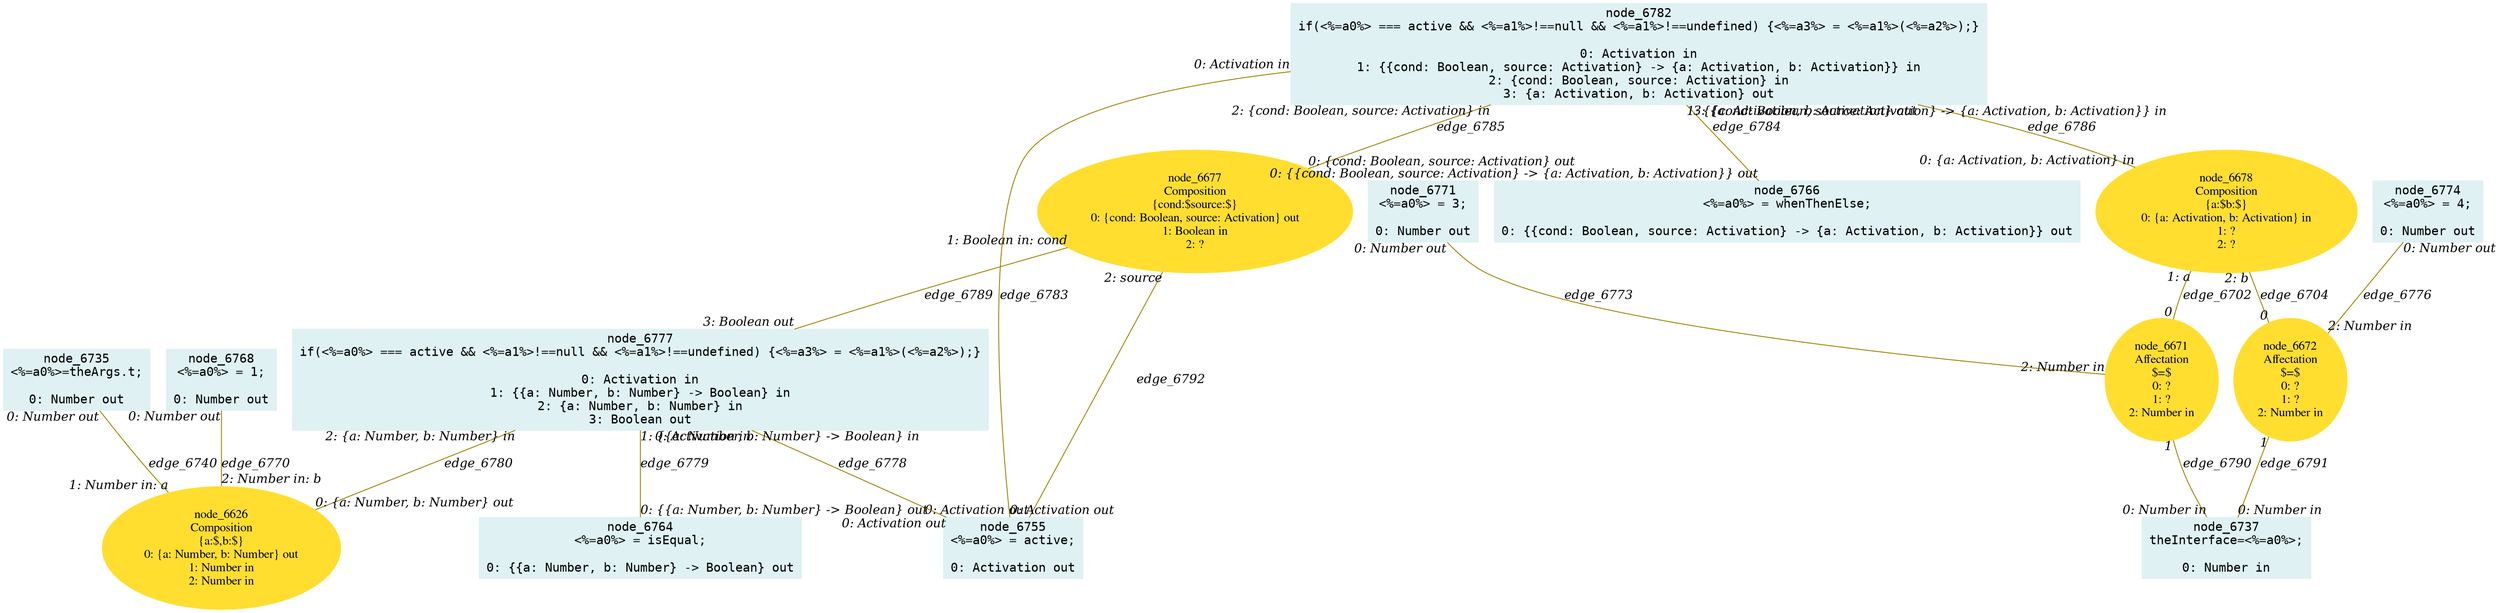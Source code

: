 digraph g{node_6626 [shape="ellipse", style="filled", color="#ffde2f", fontname="Times", label="node_6626
Composition
{a:$,b:$}
0: {a: Number, b: Number} out
1: Number in
2: Number in" ]
node_6671 [shape="ellipse", style="filled", color="#ffde2f", fontname="Times", label="node_6671
Affectation
$=$
0: ?
1: ?
2: Number in" ]
node_6672 [shape="ellipse", style="filled", color="#ffde2f", fontname="Times", label="node_6672
Affectation
$=$
0: ?
1: ?
2: Number in" ]
node_6677 [shape="ellipse", style="filled", color="#ffde2f", fontname="Times", label="node_6677
Composition
{cond:$source:$}
0: {cond: Boolean, source: Activation} out
1: Boolean in
2: ?" ]
node_6678 [shape="ellipse", style="filled", color="#ffde2f", fontname="Times", label="node_6678
Composition
{a:$b:$}
0: {a: Activation, b: Activation} in
1: ?
2: ?" ]
node_6735 [shape="box", style="filled", color="#dff1f2", fontname="Courier", label="node_6735
<%=a0%>=theArgs.t;

0: Number out" ]
node_6737 [shape="box", style="filled", color="#dff1f2", fontname="Courier", label="node_6737
theInterface=<%=a0%>;

0: Number in" ]
node_6755 [shape="box", style="filled", color="#dff1f2", fontname="Courier", label="node_6755
<%=a0%> = active;

0: Activation out" ]
node_6764 [shape="box", style="filled", color="#dff1f2", fontname="Courier", label="node_6764
<%=a0%> = isEqual;

0: {{a: Number, b: Number} -> Boolean} out" ]
node_6766 [shape="box", style="filled", color="#dff1f2", fontname="Courier", label="node_6766
<%=a0%> = whenThenElse;

0: {{cond: Boolean, source: Activation} -> {a: Activation, b: Activation}} out" ]
node_6768 [shape="box", style="filled", color="#dff1f2", fontname="Courier", label="node_6768
<%=a0%> = 1;

0: Number out" ]
node_6771 [shape="box", style="filled", color="#dff1f2", fontname="Courier", label="node_6771
<%=a0%> = 3;

0: Number out" ]
node_6774 [shape="box", style="filled", color="#dff1f2", fontname="Courier", label="node_6774
<%=a0%> = 4;

0: Number out" ]
node_6777 [shape="box", style="filled", color="#dff1f2", fontname="Courier", label="node_6777
if(<%=a0%> === active && <%=a1%>!==null && <%=a1%>!==undefined) {<%=a3%> = <%=a1%>(<%=a2%>);}

0: Activation in
1: {{a: Number, b: Number} -> Boolean} in
2: {a: Number, b: Number} in
3: Boolean out" ]
node_6782 [shape="box", style="filled", color="#dff1f2", fontname="Courier", label="node_6782
if(<%=a0%> === active && <%=a1%>!==null && <%=a1%>!==undefined) {<%=a3%> = <%=a1%>(<%=a2%>);}

0: Activation in
1: {{cond: Boolean, source: Activation} -> {a: Activation, b: Activation}} in
2: {cond: Boolean, source: Activation} in
3: {a: Activation, b: Activation} out" ]
node_6678 -> node_6671 [dir=none, arrowHead=none, fontname="Times-Italic", arrowsize=1, color="#9d8400", label="edge_6702",  headlabel="0", taillabel="1: a" ]
node_6678 -> node_6672 [dir=none, arrowHead=none, fontname="Times-Italic", arrowsize=1, color="#9d8400", label="edge_6704",  headlabel="0", taillabel="2: b" ]
node_6735 -> node_6626 [dir=none, arrowHead=none, fontname="Times-Italic", arrowsize=1, color="#9d8400", label="edge_6740",  headlabel="1: Number in: a", taillabel="0: Number out" ]
node_6768 -> node_6626 [dir=none, arrowHead=none, fontname="Times-Italic", arrowsize=1, color="#9d8400", label="edge_6770",  headlabel="2: Number in: b", taillabel="0: Number out" ]
node_6771 -> node_6671 [dir=none, arrowHead=none, fontname="Times-Italic", arrowsize=1, color="#9d8400", label="edge_6773",  headlabel="2: Number in", taillabel="0: Number out" ]
node_6774 -> node_6672 [dir=none, arrowHead=none, fontname="Times-Italic", arrowsize=1, color="#9d8400", label="edge_6776",  headlabel="2: Number in", taillabel="0: Number out" ]
node_6777 -> node_6755 [dir=none, arrowHead=none, fontname="Times-Italic", arrowsize=1, color="#9d8400", label="edge_6778",  headlabel="0: Activation out", taillabel="0: Activation in" ]
node_6777 -> node_6764 [dir=none, arrowHead=none, fontname="Times-Italic", arrowsize=1, color="#9d8400", label="edge_6779",  headlabel="0: {{a: Number, b: Number} -> Boolean} out", taillabel="1: {{a: Number, b: Number} -> Boolean} in" ]
node_6777 -> node_6626 [dir=none, arrowHead=none, fontname="Times-Italic", arrowsize=1, color="#9d8400", label="edge_6780",  headlabel="0: {a: Number, b: Number} out", taillabel="2: {a: Number, b: Number} in" ]
node_6782 -> node_6755 [dir=none, arrowHead=none, fontname="Times-Italic", arrowsize=1, color="#9d8400", label="edge_6783",  headlabel="0: Activation out", taillabel="0: Activation in" ]
node_6782 -> node_6766 [dir=none, arrowHead=none, fontname="Times-Italic", arrowsize=1, color="#9d8400", label="edge_6784",  headlabel="0: {{cond: Boolean, source: Activation} -> {a: Activation, b: Activation}} out", taillabel="1: {{cond: Boolean, source: Activation} -> {a: Activation, b: Activation}} in" ]
node_6782 -> node_6677 [dir=none, arrowHead=none, fontname="Times-Italic", arrowsize=1, color="#9d8400", label="edge_6785",  headlabel="0: {cond: Boolean, source: Activation} out", taillabel="2: {cond: Boolean, source: Activation} in" ]
node_6782 -> node_6678 [dir=none, arrowHead=none, fontname="Times-Italic", arrowsize=1, color="#9d8400", label="edge_6786",  headlabel="0: {a: Activation, b: Activation} in", taillabel="3: {a: Activation, b: Activation} out" ]
node_6677 -> node_6777 [dir=none, arrowHead=none, fontname="Times-Italic", arrowsize=1, color="#9d8400", label="edge_6789",  headlabel="3: Boolean out", taillabel="1: Boolean in: cond" ]
node_6671 -> node_6737 [dir=none, arrowHead=none, fontname="Times-Italic", arrowsize=1, color="#9d8400", label="edge_6790",  headlabel="0: Number in", taillabel="1" ]
node_6672 -> node_6737 [dir=none, arrowHead=none, fontname="Times-Italic", arrowsize=1, color="#9d8400", label="edge_6791",  headlabel="0: Number in", taillabel="1" ]
node_6677 -> node_6755 [dir=none, arrowHead=none, fontname="Times-Italic", arrowsize=1, color="#9d8400", label="edge_6792",  headlabel="0: Activation out", taillabel="2: source" ]
}